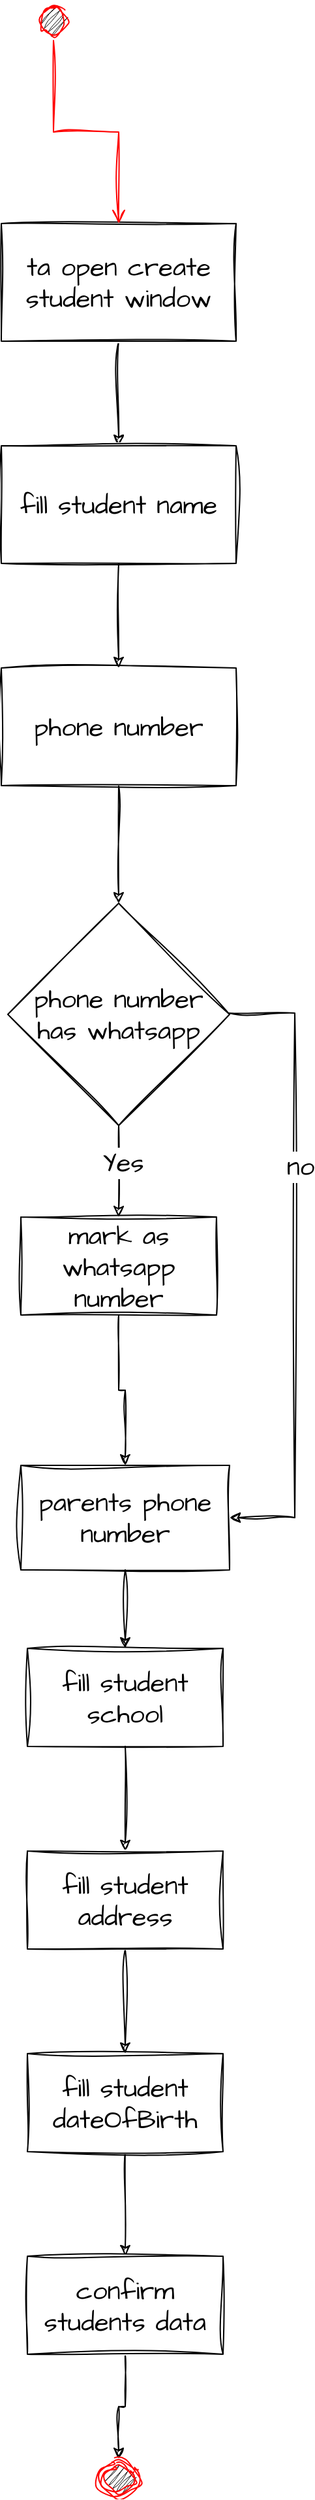 <mxfile version="22.0.2" type="device">
  <diagram name="Page-1" id="e2QnlNQfSmt1wnJwEG00">
    <mxGraphModel dx="1594" dy="945" grid="1" gridSize="10" guides="1" tooltips="1" connect="1" arrows="1" fold="1" page="1" pageScale="1" pageWidth="850" pageHeight="1100" math="0" shadow="0">
      <root>
        <mxCell id="0" />
        <mxCell id="1" parent="0" />
        <mxCell id="-2Pc2Nze7zrzth2bc2f2-5" value="" style="edgeStyle=orthogonalEdgeStyle;rounded=0;sketch=1;hachureGap=4;jiggle=2;curveFitting=1;orthogonalLoop=1;jettySize=auto;html=1;fontFamily=Architects Daughter;fontSource=https%3A%2F%2Ffonts.googleapis.com%2Fcss%3Ffamily%3DArchitects%2BDaughter;fontSize=16;" edge="1" parent="1" source="-2Pc2Nze7zrzth2bc2f2-1" target="-2Pc2Nze7zrzth2bc2f2-4">
          <mxGeometry relative="1" as="geometry" />
        </mxCell>
        <mxCell id="-2Pc2Nze7zrzth2bc2f2-1" value="ta open create student window" style="rounded=0;whiteSpace=wrap;html=1;sketch=1;hachureGap=4;jiggle=2;curveFitting=1;fontFamily=Architects Daughter;fontSource=https%3A%2F%2Ffonts.googleapis.com%2Fcss%3Ffamily%3DArchitects%2BDaughter;fontSize=20;" vertex="1" parent="1">
          <mxGeometry x="305" y="210" width="180" height="90" as="geometry" />
        </mxCell>
        <mxCell id="-2Pc2Nze7zrzth2bc2f2-2" value="" style="ellipse;html=1;shape=startState;fillColor=#000000;strokeColor=#ff0000;sketch=1;hachureGap=4;jiggle=2;curveFitting=1;fontFamily=Architects Daughter;fontSource=https%3A%2F%2Ffonts.googleapis.com%2Fcss%3Ffamily%3DArchitects%2BDaughter;fontSize=20;" vertex="1" parent="1">
          <mxGeometry x="330" y="40" width="30" height="30" as="geometry" />
        </mxCell>
        <mxCell id="-2Pc2Nze7zrzth2bc2f2-3" value="" style="edgeStyle=orthogonalEdgeStyle;html=1;verticalAlign=bottom;endArrow=open;endSize=8;strokeColor=#ff0000;rounded=0;sketch=1;hachureGap=4;jiggle=2;curveFitting=1;fontFamily=Architects Daughter;fontSource=https%3A%2F%2Ffonts.googleapis.com%2Fcss%3Ffamily%3DArchitects%2BDaughter;fontSize=16;" edge="1" source="-2Pc2Nze7zrzth2bc2f2-2" parent="1" target="-2Pc2Nze7zrzth2bc2f2-1">
          <mxGeometry relative="1" as="geometry">
            <mxPoint x="345" y="130" as="targetPoint" />
          </mxGeometry>
        </mxCell>
        <mxCell id="-2Pc2Nze7zrzth2bc2f2-7" value="" style="edgeStyle=orthogonalEdgeStyle;rounded=0;sketch=1;hachureGap=4;jiggle=2;curveFitting=1;orthogonalLoop=1;jettySize=auto;html=1;fontFamily=Architects Daughter;fontSource=https%3A%2F%2Ffonts.googleapis.com%2Fcss%3Ffamily%3DArchitects%2BDaughter;fontSize=16;" edge="1" parent="1" source="-2Pc2Nze7zrzth2bc2f2-4" target="-2Pc2Nze7zrzth2bc2f2-6">
          <mxGeometry relative="1" as="geometry" />
        </mxCell>
        <mxCell id="-2Pc2Nze7zrzth2bc2f2-4" value="fill student name" style="rounded=0;whiteSpace=wrap;html=1;sketch=1;hachureGap=4;jiggle=2;curveFitting=1;fontFamily=Architects Daughter;fontSource=https%3A%2F%2Ffonts.googleapis.com%2Fcss%3Ffamily%3DArchitects%2BDaughter;fontSize=20;" vertex="1" parent="1">
          <mxGeometry x="305" y="380" width="180" height="90" as="geometry" />
        </mxCell>
        <mxCell id="-2Pc2Nze7zrzth2bc2f2-9" value="" style="edgeStyle=orthogonalEdgeStyle;rounded=0;sketch=1;hachureGap=4;jiggle=2;curveFitting=1;orthogonalLoop=1;jettySize=auto;html=1;fontFamily=Architects Daughter;fontSource=https%3A%2F%2Ffonts.googleapis.com%2Fcss%3Ffamily%3DArchitects%2BDaughter;fontSize=16;" edge="1" parent="1" source="-2Pc2Nze7zrzth2bc2f2-6" target="-2Pc2Nze7zrzth2bc2f2-8">
          <mxGeometry relative="1" as="geometry" />
        </mxCell>
        <mxCell id="-2Pc2Nze7zrzth2bc2f2-6" value="phone number" style="rounded=0;whiteSpace=wrap;html=1;sketch=1;hachureGap=4;jiggle=2;curveFitting=1;fontFamily=Architects Daughter;fontSource=https%3A%2F%2Ffonts.googleapis.com%2Fcss%3Ffamily%3DArchitects%2BDaughter;fontSize=20;" vertex="1" parent="1">
          <mxGeometry x="305" y="550" width="180" height="90" as="geometry" />
        </mxCell>
        <mxCell id="-2Pc2Nze7zrzth2bc2f2-11" value="" style="edgeStyle=orthogonalEdgeStyle;rounded=0;sketch=1;hachureGap=4;jiggle=2;curveFitting=1;orthogonalLoop=1;jettySize=auto;html=1;fontFamily=Architects Daughter;fontSource=https%3A%2F%2Ffonts.googleapis.com%2Fcss%3Ffamily%3DArchitects%2BDaughter;fontSize=16;" edge="1" parent="1" source="-2Pc2Nze7zrzth2bc2f2-8" target="-2Pc2Nze7zrzth2bc2f2-10">
          <mxGeometry relative="1" as="geometry" />
        </mxCell>
        <mxCell id="-2Pc2Nze7zrzth2bc2f2-17" value="Yes" style="edgeLabel;html=1;align=center;verticalAlign=middle;resizable=0;points=[];fontSize=20;fontFamily=Architects Daughter;" vertex="1" connectable="0" parent="-2Pc2Nze7zrzth2bc2f2-11">
          <mxGeometry x="-0.197" y="3" relative="1" as="geometry">
            <mxPoint as="offset" />
          </mxGeometry>
        </mxCell>
        <mxCell id="-2Pc2Nze7zrzth2bc2f2-8" value="phone number has whatsapp" style="rhombus;whiteSpace=wrap;html=1;sketch=1;hachureGap=4;jiggle=2;curveFitting=1;fontFamily=Architects Daughter;fontSource=https%3A%2F%2Ffonts.googleapis.com%2Fcss%3Ffamily%3DArchitects%2BDaughter;fontSize=20;" vertex="1" parent="1">
          <mxGeometry x="310" y="730" width="170" height="170" as="geometry" />
        </mxCell>
        <mxCell id="-2Pc2Nze7zrzth2bc2f2-26" value="" style="edgeStyle=orthogonalEdgeStyle;rounded=0;sketch=1;hachureGap=4;jiggle=2;curveFitting=1;orthogonalLoop=1;jettySize=auto;html=1;fontFamily=Architects Daughter;fontSource=https%3A%2F%2Ffonts.googleapis.com%2Fcss%3Ffamily%3DArchitects%2BDaughter;fontSize=16;" edge="1" parent="1" source="-2Pc2Nze7zrzth2bc2f2-10" target="-2Pc2Nze7zrzth2bc2f2-24">
          <mxGeometry relative="1" as="geometry" />
        </mxCell>
        <mxCell id="-2Pc2Nze7zrzth2bc2f2-10" value="mark as whatsapp number" style="whiteSpace=wrap;html=1;fontSize=20;fontFamily=Architects Daughter;sketch=1;hachureGap=4;jiggle=2;curveFitting=1;fontSource=https%3A%2F%2Ffonts.googleapis.com%2Fcss%3Ffamily%3DArchitects%2BDaughter;" vertex="1" parent="1">
          <mxGeometry x="320" y="970" width="150" height="75" as="geometry" />
        </mxCell>
        <mxCell id="-2Pc2Nze7zrzth2bc2f2-21" value="" style="edgeStyle=orthogonalEdgeStyle;rounded=0;sketch=1;hachureGap=4;jiggle=2;curveFitting=1;orthogonalLoop=1;jettySize=auto;html=1;fontFamily=Architects Daughter;fontSource=https%3A%2F%2Ffonts.googleapis.com%2Fcss%3Ffamily%3DArchitects%2BDaughter;fontSize=16;" edge="1" parent="1" source="-2Pc2Nze7zrzth2bc2f2-13" target="-2Pc2Nze7zrzth2bc2f2-20">
          <mxGeometry relative="1" as="geometry" />
        </mxCell>
        <mxCell id="-2Pc2Nze7zrzth2bc2f2-13" value="fill student school" style="whiteSpace=wrap;html=1;fontSize=20;fontFamily=Architects Daughter;sketch=1;hachureGap=4;jiggle=2;curveFitting=1;fontSource=https%3A%2F%2Ffonts.googleapis.com%2Fcss%3Ffamily%3DArchitects%2BDaughter;" vertex="1" parent="1">
          <mxGeometry x="325" y="1300" width="150" height="75" as="geometry" />
        </mxCell>
        <mxCell id="-2Pc2Nze7zrzth2bc2f2-18" style="edgeStyle=orthogonalEdgeStyle;rounded=0;sketch=1;hachureGap=4;jiggle=2;curveFitting=1;orthogonalLoop=1;jettySize=auto;html=1;fontFamily=Architects Daughter;fontSource=https%3A%2F%2Ffonts.googleapis.com%2Fcss%3Ffamily%3DArchitects%2BDaughter;fontSize=16;exitX=1;exitY=0.5;exitDx=0;exitDy=0;entryX=1;entryY=0.5;entryDx=0;entryDy=0;" edge="1" parent="1" source="-2Pc2Nze7zrzth2bc2f2-8" target="-2Pc2Nze7zrzth2bc2f2-24">
          <mxGeometry relative="1" as="geometry">
            <mxPoint x="480" y="815" as="sourcePoint" />
            <mxPoint x="470" y="1193" as="targetPoint" />
            <Array as="points">
              <mxPoint x="530" y="814" />
              <mxPoint x="530" y="1200" />
            </Array>
          </mxGeometry>
        </mxCell>
        <mxCell id="-2Pc2Nze7zrzth2bc2f2-19" value="no" style="edgeLabel;html=1;align=center;verticalAlign=middle;resizable=0;points=[];fontSize=20;fontFamily=Architects Daughter;" vertex="1" connectable="0" parent="-2Pc2Nze7zrzth2bc2f2-18">
          <mxGeometry x="-0.313" y="4" relative="1" as="geometry">
            <mxPoint as="offset" />
          </mxGeometry>
        </mxCell>
        <mxCell id="-2Pc2Nze7zrzth2bc2f2-23" value="" style="edgeStyle=orthogonalEdgeStyle;rounded=0;sketch=1;hachureGap=4;jiggle=2;curveFitting=1;orthogonalLoop=1;jettySize=auto;html=1;fontFamily=Architects Daughter;fontSource=https%3A%2F%2Ffonts.googleapis.com%2Fcss%3Ffamily%3DArchitects%2BDaughter;fontSize=16;" edge="1" parent="1" source="-2Pc2Nze7zrzth2bc2f2-20" target="-2Pc2Nze7zrzth2bc2f2-22">
          <mxGeometry relative="1" as="geometry" />
        </mxCell>
        <mxCell id="-2Pc2Nze7zrzth2bc2f2-20" value="fill student address" style="whiteSpace=wrap;html=1;fontSize=20;fontFamily=Architects Daughter;sketch=1;hachureGap=4;jiggle=2;curveFitting=1;fontSource=https%3A%2F%2Ffonts.googleapis.com%2Fcss%3Ffamily%3DArchitects%2BDaughter;" vertex="1" parent="1">
          <mxGeometry x="325" y="1455" width="150" height="75" as="geometry" />
        </mxCell>
        <mxCell id="-2Pc2Nze7zrzth2bc2f2-29" value="" style="edgeStyle=orthogonalEdgeStyle;rounded=0;sketch=1;hachureGap=4;jiggle=2;curveFitting=1;orthogonalLoop=1;jettySize=auto;html=1;fontFamily=Architects Daughter;fontSource=https%3A%2F%2Ffonts.googleapis.com%2Fcss%3Ffamily%3DArchitects%2BDaughter;fontSize=16;" edge="1" parent="1" source="-2Pc2Nze7zrzth2bc2f2-22" target="-2Pc2Nze7zrzth2bc2f2-28">
          <mxGeometry relative="1" as="geometry" />
        </mxCell>
        <mxCell id="-2Pc2Nze7zrzth2bc2f2-22" value="fill student dateOfBirth" style="whiteSpace=wrap;html=1;fontSize=20;fontFamily=Architects Daughter;sketch=1;hachureGap=4;jiggle=2;curveFitting=1;fontSource=https%3A%2F%2Ffonts.googleapis.com%2Fcss%3Ffamily%3DArchitects%2BDaughter;" vertex="1" parent="1">
          <mxGeometry x="325" y="1610" width="150" height="75" as="geometry" />
        </mxCell>
        <mxCell id="-2Pc2Nze7zrzth2bc2f2-27" style="edgeStyle=orthogonalEdgeStyle;rounded=0;sketch=1;hachureGap=4;jiggle=2;curveFitting=1;orthogonalLoop=1;jettySize=auto;html=1;exitX=0.5;exitY=1;exitDx=0;exitDy=0;fontFamily=Architects Daughter;fontSource=https%3A%2F%2Ffonts.googleapis.com%2Fcss%3Ffamily%3DArchitects%2BDaughter;fontSize=16;" edge="1" parent="1" source="-2Pc2Nze7zrzth2bc2f2-24" target="-2Pc2Nze7zrzth2bc2f2-13">
          <mxGeometry relative="1" as="geometry" />
        </mxCell>
        <mxCell id="-2Pc2Nze7zrzth2bc2f2-24" value="parents phone number" style="rounded=0;whiteSpace=wrap;html=1;sketch=1;hachureGap=4;jiggle=2;curveFitting=1;fontFamily=Architects Daughter;fontSource=https%3A%2F%2Ffonts.googleapis.com%2Fcss%3Ffamily%3DArchitects%2BDaughter;fontSize=20;" vertex="1" parent="1">
          <mxGeometry x="320" y="1160" width="160" height="80" as="geometry" />
        </mxCell>
        <mxCell id="-2Pc2Nze7zrzth2bc2f2-31" style="edgeStyle=orthogonalEdgeStyle;rounded=0;sketch=1;hachureGap=4;jiggle=2;curveFitting=1;orthogonalLoop=1;jettySize=auto;html=1;exitX=0.5;exitY=1;exitDx=0;exitDy=0;fontFamily=Architects Daughter;fontSource=https%3A%2F%2Ffonts.googleapis.com%2Fcss%3Ffamily%3DArchitects%2BDaughter;fontSize=16;" edge="1" parent="1" source="-2Pc2Nze7zrzth2bc2f2-28" target="-2Pc2Nze7zrzth2bc2f2-30">
          <mxGeometry relative="1" as="geometry" />
        </mxCell>
        <mxCell id="-2Pc2Nze7zrzth2bc2f2-28" value="confirm students data" style="whiteSpace=wrap;html=1;fontSize=20;fontFamily=Architects Daughter;sketch=1;hachureGap=4;jiggle=2;curveFitting=1;fontSource=https%3A%2F%2Ffonts.googleapis.com%2Fcss%3Ffamily%3DArchitects%2BDaughter;" vertex="1" parent="1">
          <mxGeometry x="325" y="1765" width="150" height="75" as="geometry" />
        </mxCell>
        <mxCell id="-2Pc2Nze7zrzth2bc2f2-30" value="" style="ellipse;html=1;shape=endState;fillColor=#000000;strokeColor=#ff0000;sketch=1;hachureGap=4;jiggle=2;curveFitting=1;fontFamily=Architects Daughter;fontSource=https%3A%2F%2Ffonts.googleapis.com%2Fcss%3Ffamily%3DArchitects%2BDaughter;fontSize=20;" vertex="1" parent="1">
          <mxGeometry x="380" y="1920" width="30" height="30" as="geometry" />
        </mxCell>
      </root>
    </mxGraphModel>
  </diagram>
</mxfile>
